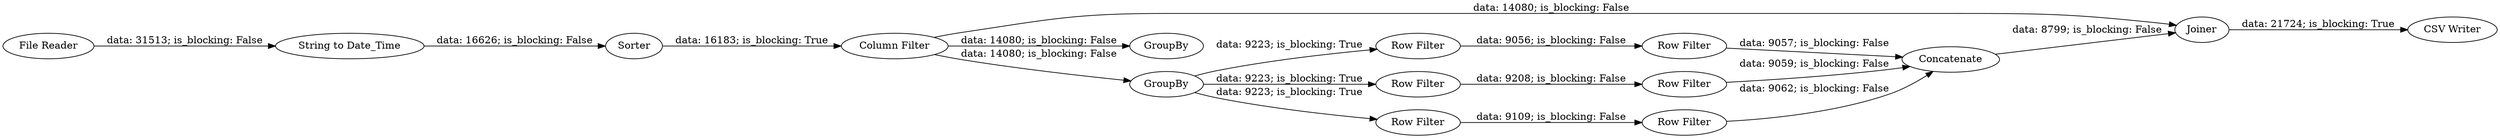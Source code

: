 digraph {
	"-8425199396206566076_4" [label="Column Filter"]
	"-8425199396206566076_34" [label=Joiner]
	"-8425199396206566076_29" [label="Row Filter"]
	"-8425199396206566076_30" [label=Concatenate]
	"-8425199396206566076_36" [label="Row Filter"]
	"-8425199396206566076_26" [label="Row Filter"]
	"-8425199396206566076_27" [label="Row Filter"]
	"-8425199396206566076_22" [label=GroupBy]
	"-8425199396206566076_33" [label="File Reader"]
	"-8425199396206566076_35" [label="CSV Writer"]
	"-8425199396206566076_24" [label=Sorter]
	"-8425199396206566076_28" [label="Row Filter"]
	"-8425199396206566076_37" [label="Row Filter"]
	"-8425199396206566076_32" [label="String to Date_Time"]
	"-8425199396206566076_21" [label=GroupBy]
	"-8425199396206566076_4" -> "-8425199396206566076_34" [label="data: 14080; is_blocking: False"]
	"-8425199396206566076_34" -> "-8425199396206566076_35" [label="data: 21724; is_blocking: True"]
	"-8425199396206566076_28" -> "-8425199396206566076_26" [label="data: 9109; is_blocking: False"]
	"-8425199396206566076_21" -> "-8425199396206566076_36" [label="data: 9223; is_blocking: True"]
	"-8425199396206566076_4" -> "-8425199396206566076_22" [label="data: 14080; is_blocking: False"]
	"-8425199396206566076_21" -> "-8425199396206566076_29" [label="data: 9223; is_blocking: True"]
	"-8425199396206566076_27" -> "-8425199396206566076_30" [label="data: 9057; is_blocking: False"]
	"-8425199396206566076_30" -> "-8425199396206566076_34" [label="data: 8799; is_blocking: False"]
	"-8425199396206566076_32" -> "-8425199396206566076_24" [label="data: 16626; is_blocking: False"]
	"-8425199396206566076_33" -> "-8425199396206566076_32" [label="data: 31513; is_blocking: False"]
	"-8425199396206566076_4" -> "-8425199396206566076_21" [label="data: 14080; is_blocking: False"]
	"-8425199396206566076_21" -> "-8425199396206566076_28" [label="data: 9223; is_blocking: True"]
	"-8425199396206566076_29" -> "-8425199396206566076_27" [label="data: 9056; is_blocking: False"]
	"-8425199396206566076_26" -> "-8425199396206566076_30" [label="data: 9062; is_blocking: False"]
	"-8425199396206566076_24" -> "-8425199396206566076_4" [label="data: 16183; is_blocking: True"]
	"-8425199396206566076_36" -> "-8425199396206566076_37" [label="data: 9208; is_blocking: False"]
	"-8425199396206566076_37" -> "-8425199396206566076_30" [label="data: 9059; is_blocking: False"]
	rankdir=LR
}
